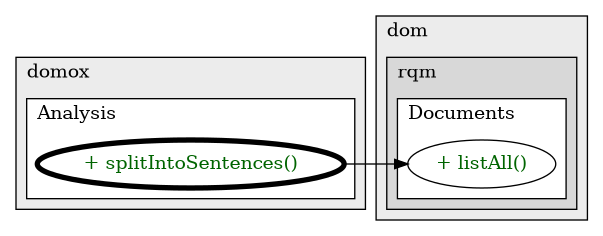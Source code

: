 @startuml

/' diagram meta data start
config=CallConfiguration;
{
  "rootMethod": "domox.Analysis#splitIntoSentences()",
  "projectClassification": {
    "searchMode": "OpenProject", // OpenProject, AllProjects
    "includedProjects": "",
    "pathEndKeywords": "*.impl",
    "isClientPath": "",
    "isClientName": "",
    "isTestPath": "",
    "isTestName": "",
    "isMappingPath": "",
    "isMappingName": "",
    "isDataAccessPath": "",
    "isDataAccessName": "",
    "isDataStructurePath": "",
    "isDataStructureName": "",
    "isInterfaceStructuresPath": "",
    "isInterfaceStructuresName": "",
    "isEntryPointPath": "",
    "isEntryPointName": ""
  },
  "graphRestriction": {
    "classPackageExcludeFilter": "",
    "classPackageIncludeFilter": "",
    "classNameExcludeFilter": "",
    "classNameIncludeFilter": "",
    "methodNameExcludeFilter": "",
    "methodNameIncludeFilter": "",
    "removeByInheritance": "", // inheritance/annotation based filtering is done in a second step
    "removeByAnnotation": "",
    "removeByClassPackage": "", // cleanup the graph after inheritance/annotation based filtering is done
    "removeByClassName": "",
    "cutMappings": false,
    "cutEnum": true,
    "cutTests": true,
    "cutClient": true,
    "cutDataAccess": true,
    "cutInterfaceStructures": true,
    "cutDataStructures": true,
    "cutGetterAndSetter": true,
    "cutConstructors": true
  },
  "graphTraversal": {
    "forwardDepth": 3,
    "backwardDepth": 3,
    "classPackageExcludeFilter": "",
    "classPackageIncludeFilter": "",
    "classNameExcludeFilter": "",
    "classNameIncludeFilter": "",
    "methodNameExcludeFilter": "",
    "methodNameIncludeFilter": "",
    "hideMappings": false,
    "hideDataStructures": false,
    "hidePrivateMethods": true,
    "hideInterfaceCalls": true, // indirection: implementation -> interface (is hidden) -> implementation
    "onlyShowApplicationEntryPoints": false // root node is included
  },
  "details": {
    "aggregation": "GroupByClass", // ByClass, GroupByClass, None
    "showMethodParametersTypes": false,
    "showMethodParametersNames": false,
    "showMethodReturnType": false,
    "showPackageLevels": 2,
    "showCallOrder": false,
    "edgeMode": "MethodsOnly", // TypesOnly, MethodsOnly, TypesAndMethods, MethodsAndDirectTypeUsage
    "showDetailedClassStructure": false
  },
  "rootClass": "domox.Analysis"
}
diagram meta data end '/



digraph g {
    rankdir="LR"
    splines=polyline
    

'nodes 
subgraph cluster_95767211 { 
   	label=domox
	labeljust=l
	fillcolor="#ececec"
	style=filled
   
   subgraph cluster_1757613791 { 
   	label=Analysis
	labeljust=l
	fillcolor=white
	style=filled
   
   Analysis95767211XXXsplitIntoSentences0[
	label="+ splitIntoSentences()"
	style=filled
	fillcolor=white
	tooltip="Analysis

null"
	penwidth=4
	fontcolor=darkgreen
];
} 
} 

subgraph cluster_99650 { 
   	label=dom
	labeljust=l
	fillcolor="#ececec"
	style=filled
   
   subgraph cluster_1836037986 { 
   	label=rqm
	labeljust=l
	fillcolor="#d8d8d8"
	style=filled
   
   subgraph cluster_1801330039 { 
   	label=Documents
	labeljust=l
	fillcolor=white
	style=filled
   
   Documents1785149215XXXlistAll0[
	label="+ listAll()"
	style=filled
	fillcolor=white
	tooltip="Documents

null"
	fontcolor=darkgreen
];
} 
} 
} 

'edges    
Analysis95767211XXXsplitIntoSentences0 -> Documents1785149215XXXlistAll0;
    
}
@enduml